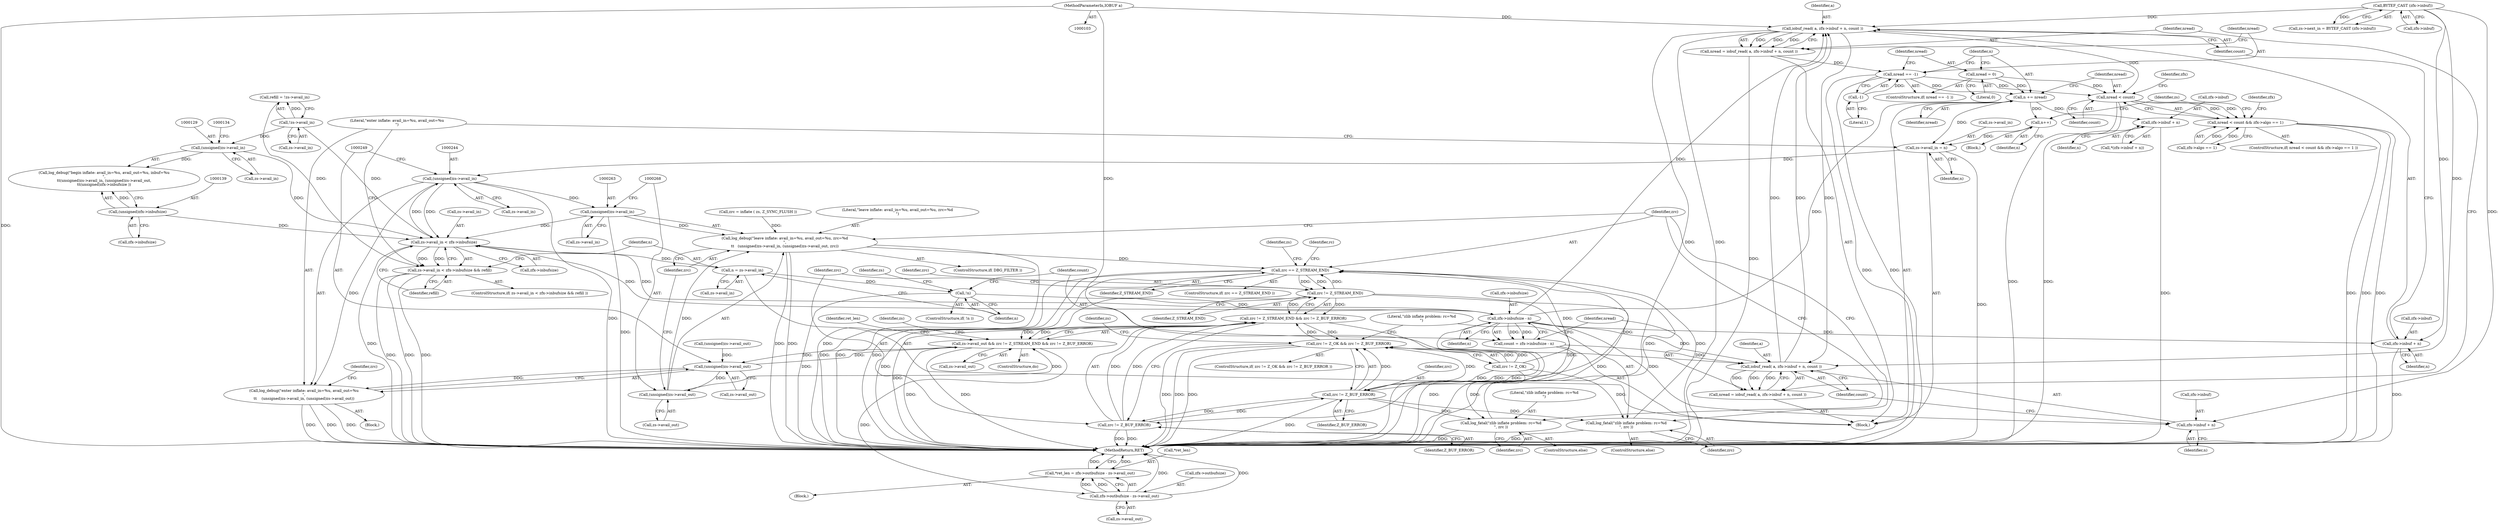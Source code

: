 digraph "0_gnupg_014b2103fcb12f261135e3954f26e9e07b39e342@API" {
"1000191" [label="(Call,iobuf_read( a, zfx->inbuf + n, count ))"];
"1000181" [label="(Call,iobuf_read( a, zfx->inbuf + n, count ))"];
"1000191" [label="(Call,iobuf_read( a, zfx->inbuf + n, count ))"];
"1000106" [label="(MethodParameterIn,IOBUF a)"];
"1000168" [label="(Call,BYTEF_CAST (zfx->inbuf))"];
"1000174" [label="(Call,zfx->inbufsize - n)"];
"1000147" [label="(Call,zs->avail_in < zfx->inbufsize)"];
"1000128" [label="(Call,(unsigned)zs->avail_in)"];
"1000120" [label="(Call,!zs->avail_in)"];
"1000243" [label="(Call,(unsigned)zs->avail_in)"];
"1000236" [label="(Call,zs->avail_in = n)"];
"1000234" [label="(Call,n++)"];
"1000207" [label="(Call,n += nread)"];
"1000200" [label="(Call,nread == -1)"];
"1000189" [label="(Call,nread = iobuf_read( a, zfx->inbuf + n, count ))"];
"1000202" [label="(Call,-1)"];
"1000204" [label="(Call,nread = 0)"];
"1000262" [label="(Call,(unsigned)zs->avail_in)"];
"1000138" [label="(Call,(unsigned)zfx->inbufsize)"];
"1000162" [label="(Call,!n)"];
"1000156" [label="(Call,n = zs->avail_in)"];
"1000172" [label="(Call,count = zfx->inbufsize - n)"];
"1000179" [label="(Call,nread = iobuf_read( a, zfx->inbuf + n, count ))"];
"1000223" [label="(Call,zfx->inbuf + n)"];
"1000146" [label="(Call,zs->avail_in < zfx->inbufsize && refill)"];
"1000183" [label="(Call,zfx->inbuf + n)"];
"1000193" [label="(Call,zfx->inbuf + n)"];
"1000241" [label="(Call,log_debug(\"enter inflate: avail_in=%u, avail_out=%u\n\",\n\t\t    (unsigned)zs->avail_in, (unsigned)zs->avail_out))"];
"1000260" [label="(Call,log_debug(\"leave inflate: avail_in=%u, avail_out=%u, zrc=%d\n\",\n\t\t   (unsigned)zs->avail_in, (unsigned)zs->avail_out, zrc))"];
"1000301" [label="(Call,zrc == Z_STREAM_END)"];
"1000313" [label="(Call,zrc != Z_STREAM_END)"];
"1000312" [label="(Call,zrc != Z_STREAM_END && zrc != Z_BUF_ERROR)"];
"1000275" [label="(Call,zrc != Z_OK && zrc != Z_BUF_ERROR)"];
"1000308" [label="(Call,zs->avail_out && zrc != Z_STREAM_END && zrc != Z_BUF_ERROR)"];
"1000248" [label="(Call,(unsigned)zs->avail_out)"];
"1000267" [label="(Call,(unsigned)zs->avail_out)"];
"1000322" [label="(Call,zfx->outbufsize - zs->avail_out)"];
"1000319" [label="(Call,*ret_len = zfx->outbufsize - zs->avail_out)"];
"1000316" [label="(Call,zrc != Z_BUF_ERROR)"];
"1000279" [label="(Call,zrc != Z_BUF_ERROR)"];
"1000293" [label="(Call,log_fatal(\"zlib inflate problem: rc=%d\n\", zrc ))"];
"1000297" [label="(Call,log_fatal(\"zlib inflate problem: rc=%d\n\", zrc ))"];
"1000212" [label="(Call,nread < count)"];
"1000211" [label="(Call,nread < count && zfx->algo == 1)"];
"1000157" [label="(Identifier,n)"];
"1000298" [label="(Literal,\"zlib inflate problem: rc=%d\n\")"];
"1000148" [label="(Call,zs->avail_in)"];
"1000179" [label="(Call,nread = iobuf_read( a, zfx->inbuf + n, count ))"];
"1000227" [label="(Identifier,n)"];
"1000303" [label="(Identifier,Z_STREAM_END)"];
"1000317" [label="(Identifier,zrc)"];
"1000133" [label="(Call,(unsigned)zs->avail_out)"];
"1000193" [label="(Call,zfx->inbuf + n)"];
"1000174" [label="(Call,zfx->inbufsize - n)"];
"1000309" [label="(Call,zs->avail_out)"];
"1000272" [label="(Identifier,zrc)"];
"1000322" [label="(Call,zfx->outbufsize - zs->avail_out)"];
"1000275" [label="(Call,zrc != Z_OK && zrc != Z_BUF_ERROR)"];
"1000235" [label="(Identifier,n)"];
"1000209" [label="(Identifier,nread)"];
"1000320" [label="(Call,*ret_len)"];
"1000147" [label="(Call,zs->avail_in < zfx->inbufsize)"];
"1000194" [label="(Call,zfx->inbuf)"];
"1000208" [label="(Identifier,n)"];
"1000118" [label="(Call,refill = !zs->avail_in)"];
"1000173" [label="(Identifier,count)"];
"1000108" [label="(Block,)"];
"1000182" [label="(Identifier,a)"];
"1000190" [label="(Identifier,nread)"];
"1000223" [label="(Call,zfx->inbuf + n)"];
"1000162" [label="(Call,!n)"];
"1000126" [label="(Call,log_debug(\"begin inflate: avail_in=%u, avail_out=%u, inbuf=%u\n\",\n\t\t(unsigned)zs->avail_in, (unsigned)zs->avail_out,\n\t\t(unsigned)zfx->inbufsize ))"];
"1000138" [label="(Call,(unsigned)zfx->inbufsize)"];
"1000294" [label="(Literal,\"zlib inflate problem: rc=%d\n\")"];
"1000321" [label="(Identifier,ret_len)"];
"1000169" [label="(Call,zfx->inbuf)"];
"1000217" [label="(Identifier,zfx)"];
"1000260" [label="(Call,log_debug(\"leave inflate: avail_in=%u, avail_out=%u, zrc=%d\n\",\n\t\t   (unsigned)zs->avail_in, (unsigned)zs->avail_out, zrc))"];
"1000315" [label="(Identifier,Z_STREAM_END)"];
"1000285" [label="(Identifier,zs)"];
"1000245" [label="(Call,zs->avail_in)"];
"1000204" [label="(Call,nread = 0)"];
"1000262" [label="(Call,(unsigned)zs->avail_in)"];
"1000161" [label="(ControlStructure,if( !n ))"];
"1000215" [label="(Call,zfx->algo == 1)"];
"1000181" [label="(Call,iobuf_read( a, zfx->inbuf + n, count ))"];
"1000212" [label="(Call,nread < count)"];
"1000191" [label="(Call,iobuf_read( a, zfx->inbuf + n, count ))"];
"1000261" [label="(Literal,\"leave inflate: avail_in=%u, avail_out=%u, zrc=%d\n\")"];
"1000296" [label="(ControlStructure,else)"];
"1000281" [label="(Identifier,Z_BUF_ERROR)"];
"1000295" [label="(Identifier,zrc)"];
"1000225" [label="(Identifier,zfx)"];
"1000164" [label="(Call,zs->next_in = BYTEF_CAST (zfx->inbuf))"];
"1000318" [label="(Identifier,Z_BUF_ERROR)"];
"1000237" [label="(Call,zs->avail_in)"];
"1000156" [label="(Call,n = zs->avail_in)"];
"1000203" [label="(Literal,1)"];
"1000192" [label="(Identifier,a)"];
"1000205" [label="(Identifier,nread)"];
"1000264" [label="(Call,zs->avail_in)"];
"1000140" [label="(Call,zfx->inbufsize)"];
"1000236" [label="(Call,zs->avail_in = n)"];
"1000158" [label="(Call,zs->avail_in)"];
"1000242" [label="(Literal,\"enter inflate: avail_in=%u, avail_out=%u\n\")"];
"1000202" [label="(Call,-1)"];
"1000155" [label="(Block,)"];
"1000149" [label="(Identifier,zs)"];
"1000210" [label="(ControlStructure,if( nread < count && zfx->algo == 1 ))"];
"1000154" [label="(Identifier,refill)"];
"1000130" [label="(Call,zs->avail_in)"];
"1000258" [label="(ControlStructure,if( DBG_FILTER ))"];
"1000180" [label="(Identifier,nread)"];
"1000201" [label="(Identifier,nread)"];
"1000143" [label="(ControlStructure,do)"];
"1000146" [label="(Call,zs->avail_in < zfx->inbufsize && refill)"];
"1000151" [label="(Call,zfx->inbufsize)"];
"1000214" [label="(Identifier,count)"];
"1000312" [label="(Call,zrc != Z_STREAM_END && zrc != Z_BUF_ERROR)"];
"1000316" [label="(Call,zrc != Z_BUF_ERROR)"];
"1000240" [label="(Identifier,n)"];
"1000243" [label="(Call,(unsigned)zs->avail_in)"];
"1000314" [label="(Identifier,zrc)"];
"1000120" [label="(Call,!zs->avail_in)"];
"1000248" [label="(Call,(unsigned)zs->avail_out)"];
"1000297" [label="(Call,log_fatal(\"zlib inflate problem: rc=%d\n\", zrc ))"];
"1000326" [label="(Call,zs->avail_out)"];
"1000189" [label="(Call,nread = iobuf_read( a, zfx->inbuf + n, count ))"];
"1000305" [label="(Identifier,rc)"];
"1000198" [label="(Identifier,count)"];
"1000163" [label="(Identifier,n)"];
"1000301" [label="(Call,zrc == Z_STREAM_END)"];
"1000302" [label="(Identifier,zrc)"];
"1000238" [label="(Identifier,zs)"];
"1000121" [label="(Call,zs->avail_in)"];
"1000280" [label="(Identifier,zrc)"];
"1000183" [label="(Call,zfx->inbuf + n)"];
"1000267" [label="(Call,(unsigned)zs->avail_out)"];
"1000300" [label="(ControlStructure,if( zrc == Z_STREAM_END ))"];
"1000299" [label="(Identifier,zrc)"];
"1000323" [label="(Call,zfx->outbufsize)"];
"1000206" [label="(Literal,0)"];
"1000128" [label="(Call,(unsigned)zs->avail_in)"];
"1000106" [label="(MethodParameterIn,IOBUF a)"];
"1000211" [label="(Call,nread < count && zfx->algo == 1)"];
"1000241" [label="(Call,log_debug(\"enter inflate: avail_in=%u, avail_out=%u\n\",\n\t\t    (unsigned)zs->avail_in, (unsigned)zs->avail_out))"];
"1000166" [label="(Identifier,zs)"];
"1000292" [label="(ControlStructure,else)"];
"1000184" [label="(Call,zfx->inbuf)"];
"1000329" [label="(MethodReturn,RET)"];
"1000213" [label="(Identifier,nread)"];
"1000172" [label="(Call,count = zfx->inbufsize - n)"];
"1000224" [label="(Call,zfx->inbuf)"];
"1000279" [label="(Call,zrc != Z_BUF_ERROR)"];
"1000274" [label="(ControlStructure,if( zrc != Z_OK && zrc != Z_BUF_ERROR ))"];
"1000145" [label="(ControlStructure,if( zs->avail_in < zfx->inbufsize && refill ))"];
"1000178" [label="(Identifier,n)"];
"1000199" [label="(ControlStructure,if( nread == -1 ))"];
"1000144" [label="(Block,)"];
"1000188" [label="(Identifier,count)"];
"1000234" [label="(Call,n++)"];
"1000187" [label="(Identifier,n)"];
"1000276" [label="(Call,zrc != Z_OK)"];
"1000220" [label="(Block,)"];
"1000200" [label="(Call,nread == -1)"];
"1000313" [label="(Call,zrc != Z_STREAM_END)"];
"1000310" [label="(Identifier,zs)"];
"1000207" [label="(Call,n += nread)"];
"1000293" [label="(Call,log_fatal(\"zlib inflate problem: rc=%d\n\", zrc ))"];
"1000175" [label="(Call,zfx->inbufsize)"];
"1000253" [label="(Call,zrc = inflate ( zs, Z_SYNC_FLUSH ))"];
"1000197" [label="(Identifier,n)"];
"1000222" [label="(Call,*(zfx->inbuf + n))"];
"1000168" [label="(Call,BYTEF_CAST (zfx->inbuf))"];
"1000250" [label="(Call,zs->avail_out)"];
"1000269" [label="(Call,zs->avail_out)"];
"1000319" [label="(Call,*ret_len = zfx->outbufsize - zs->avail_out)"];
"1000254" [label="(Identifier,zrc)"];
"1000308" [label="(Call,zs->avail_out && zrc != Z_STREAM_END && zrc != Z_BUF_ERROR)"];
"1000191" -> "1000189"  [label="AST: "];
"1000191" -> "1000198"  [label="CFG: "];
"1000192" -> "1000191"  [label="AST: "];
"1000193" -> "1000191"  [label="AST: "];
"1000198" -> "1000191"  [label="AST: "];
"1000189" -> "1000191"  [label="CFG: "];
"1000191" -> "1000329"  [label="DDG: "];
"1000191" -> "1000329"  [label="DDG: "];
"1000191" -> "1000181"  [label="DDG: "];
"1000191" -> "1000189"  [label="DDG: "];
"1000191" -> "1000189"  [label="DDG: "];
"1000191" -> "1000189"  [label="DDG: "];
"1000181" -> "1000191"  [label="DDG: "];
"1000181" -> "1000191"  [label="DDG: "];
"1000106" -> "1000191"  [label="DDG: "];
"1000168" -> "1000191"  [label="DDG: "];
"1000174" -> "1000191"  [label="DDG: "];
"1000191" -> "1000212"  [label="DDG: "];
"1000181" -> "1000179"  [label="AST: "];
"1000181" -> "1000188"  [label="CFG: "];
"1000182" -> "1000181"  [label="AST: "];
"1000183" -> "1000181"  [label="AST: "];
"1000188" -> "1000181"  [label="AST: "];
"1000179" -> "1000181"  [label="CFG: "];
"1000181" -> "1000179"  [label="DDG: "];
"1000181" -> "1000179"  [label="DDG: "];
"1000181" -> "1000179"  [label="DDG: "];
"1000106" -> "1000181"  [label="DDG: "];
"1000168" -> "1000181"  [label="DDG: "];
"1000174" -> "1000181"  [label="DDG: "];
"1000172" -> "1000181"  [label="DDG: "];
"1000106" -> "1000103"  [label="AST: "];
"1000106" -> "1000329"  [label="DDG: "];
"1000168" -> "1000164"  [label="AST: "];
"1000168" -> "1000169"  [label="CFG: "];
"1000169" -> "1000168"  [label="AST: "];
"1000164" -> "1000168"  [label="CFG: "];
"1000168" -> "1000164"  [label="DDG: "];
"1000168" -> "1000183"  [label="DDG: "];
"1000168" -> "1000193"  [label="DDG: "];
"1000174" -> "1000172"  [label="AST: "];
"1000174" -> "1000178"  [label="CFG: "];
"1000175" -> "1000174"  [label="AST: "];
"1000178" -> "1000174"  [label="AST: "];
"1000172" -> "1000174"  [label="CFG: "];
"1000174" -> "1000329"  [label="DDG: "];
"1000174" -> "1000147"  [label="DDG: "];
"1000174" -> "1000172"  [label="DDG: "];
"1000174" -> "1000172"  [label="DDG: "];
"1000147" -> "1000174"  [label="DDG: "];
"1000162" -> "1000174"  [label="DDG: "];
"1000174" -> "1000183"  [label="DDG: "];
"1000174" -> "1000193"  [label="DDG: "];
"1000174" -> "1000207"  [label="DDG: "];
"1000147" -> "1000146"  [label="AST: "];
"1000147" -> "1000151"  [label="CFG: "];
"1000148" -> "1000147"  [label="AST: "];
"1000151" -> "1000147"  [label="AST: "];
"1000154" -> "1000147"  [label="CFG: "];
"1000146" -> "1000147"  [label="CFG: "];
"1000147" -> "1000329"  [label="DDG: "];
"1000147" -> "1000146"  [label="DDG: "];
"1000147" -> "1000146"  [label="DDG: "];
"1000128" -> "1000147"  [label="DDG: "];
"1000243" -> "1000147"  [label="DDG: "];
"1000262" -> "1000147"  [label="DDG: "];
"1000120" -> "1000147"  [label="DDG: "];
"1000138" -> "1000147"  [label="DDG: "];
"1000147" -> "1000156"  [label="DDG: "];
"1000147" -> "1000243"  [label="DDG: "];
"1000128" -> "1000126"  [label="AST: "];
"1000128" -> "1000130"  [label="CFG: "];
"1000129" -> "1000128"  [label="AST: "];
"1000130" -> "1000128"  [label="AST: "];
"1000134" -> "1000128"  [label="CFG: "];
"1000128" -> "1000126"  [label="DDG: "];
"1000120" -> "1000128"  [label="DDG: "];
"1000120" -> "1000118"  [label="AST: "];
"1000120" -> "1000121"  [label="CFG: "];
"1000121" -> "1000120"  [label="AST: "];
"1000118" -> "1000120"  [label="CFG: "];
"1000120" -> "1000118"  [label="DDG: "];
"1000243" -> "1000241"  [label="AST: "];
"1000243" -> "1000245"  [label="CFG: "];
"1000244" -> "1000243"  [label="AST: "];
"1000245" -> "1000243"  [label="AST: "];
"1000249" -> "1000243"  [label="CFG: "];
"1000243" -> "1000329"  [label="DDG: "];
"1000243" -> "1000241"  [label="DDG: "];
"1000236" -> "1000243"  [label="DDG: "];
"1000243" -> "1000262"  [label="DDG: "];
"1000236" -> "1000155"  [label="AST: "];
"1000236" -> "1000240"  [label="CFG: "];
"1000237" -> "1000236"  [label="AST: "];
"1000240" -> "1000236"  [label="AST: "];
"1000242" -> "1000236"  [label="CFG: "];
"1000236" -> "1000329"  [label="DDG: "];
"1000234" -> "1000236"  [label="DDG: "];
"1000207" -> "1000236"  [label="DDG: "];
"1000234" -> "1000220"  [label="AST: "];
"1000234" -> "1000235"  [label="CFG: "];
"1000235" -> "1000234"  [label="AST: "];
"1000238" -> "1000234"  [label="CFG: "];
"1000207" -> "1000234"  [label="DDG: "];
"1000207" -> "1000155"  [label="AST: "];
"1000207" -> "1000209"  [label="CFG: "];
"1000208" -> "1000207"  [label="AST: "];
"1000209" -> "1000207"  [label="AST: "];
"1000213" -> "1000207"  [label="CFG: "];
"1000200" -> "1000207"  [label="DDG: "];
"1000204" -> "1000207"  [label="DDG: "];
"1000207" -> "1000223"  [label="DDG: "];
"1000200" -> "1000199"  [label="AST: "];
"1000200" -> "1000202"  [label="CFG: "];
"1000201" -> "1000200"  [label="AST: "];
"1000202" -> "1000200"  [label="AST: "];
"1000205" -> "1000200"  [label="CFG: "];
"1000208" -> "1000200"  [label="CFG: "];
"1000200" -> "1000329"  [label="DDG: "];
"1000200" -> "1000329"  [label="DDG: "];
"1000189" -> "1000200"  [label="DDG: "];
"1000202" -> "1000200"  [label="DDG: "];
"1000200" -> "1000212"  [label="DDG: "];
"1000189" -> "1000155"  [label="AST: "];
"1000190" -> "1000189"  [label="AST: "];
"1000201" -> "1000189"  [label="CFG: "];
"1000189" -> "1000329"  [label="DDG: "];
"1000202" -> "1000203"  [label="CFG: "];
"1000203" -> "1000202"  [label="AST: "];
"1000204" -> "1000199"  [label="AST: "];
"1000204" -> "1000206"  [label="CFG: "];
"1000205" -> "1000204"  [label="AST: "];
"1000206" -> "1000204"  [label="AST: "];
"1000208" -> "1000204"  [label="CFG: "];
"1000204" -> "1000212"  [label="DDG: "];
"1000262" -> "1000260"  [label="AST: "];
"1000262" -> "1000264"  [label="CFG: "];
"1000263" -> "1000262"  [label="AST: "];
"1000264" -> "1000262"  [label="AST: "];
"1000268" -> "1000262"  [label="CFG: "];
"1000262" -> "1000329"  [label="DDG: "];
"1000262" -> "1000260"  [label="DDG: "];
"1000138" -> "1000126"  [label="AST: "];
"1000138" -> "1000140"  [label="CFG: "];
"1000139" -> "1000138"  [label="AST: "];
"1000140" -> "1000138"  [label="AST: "];
"1000126" -> "1000138"  [label="CFG: "];
"1000138" -> "1000126"  [label="DDG: "];
"1000162" -> "1000161"  [label="AST: "];
"1000162" -> "1000163"  [label="CFG: "];
"1000163" -> "1000162"  [label="AST: "];
"1000166" -> "1000162"  [label="CFG: "];
"1000173" -> "1000162"  [label="CFG: "];
"1000162" -> "1000329"  [label="DDG: "];
"1000156" -> "1000162"  [label="DDG: "];
"1000156" -> "1000155"  [label="AST: "];
"1000156" -> "1000158"  [label="CFG: "];
"1000157" -> "1000156"  [label="AST: "];
"1000158" -> "1000156"  [label="AST: "];
"1000163" -> "1000156"  [label="CFG: "];
"1000172" -> "1000155"  [label="AST: "];
"1000173" -> "1000172"  [label="AST: "];
"1000180" -> "1000172"  [label="CFG: "];
"1000172" -> "1000329"  [label="DDG: "];
"1000179" -> "1000155"  [label="AST: "];
"1000180" -> "1000179"  [label="AST: "];
"1000190" -> "1000179"  [label="CFG: "];
"1000223" -> "1000222"  [label="AST: "];
"1000223" -> "1000227"  [label="CFG: "];
"1000224" -> "1000223"  [label="AST: "];
"1000227" -> "1000223"  [label="AST: "];
"1000222" -> "1000223"  [label="CFG: "];
"1000223" -> "1000329"  [label="DDG: "];
"1000146" -> "1000145"  [label="AST: "];
"1000146" -> "1000154"  [label="CFG: "];
"1000154" -> "1000146"  [label="AST: "];
"1000157" -> "1000146"  [label="CFG: "];
"1000242" -> "1000146"  [label="CFG: "];
"1000146" -> "1000329"  [label="DDG: "];
"1000146" -> "1000329"  [label="DDG: "];
"1000146" -> "1000329"  [label="DDG: "];
"1000118" -> "1000146"  [label="DDG: "];
"1000183" -> "1000187"  [label="CFG: "];
"1000184" -> "1000183"  [label="AST: "];
"1000187" -> "1000183"  [label="AST: "];
"1000188" -> "1000183"  [label="CFG: "];
"1000193" -> "1000197"  [label="CFG: "];
"1000194" -> "1000193"  [label="AST: "];
"1000197" -> "1000193"  [label="AST: "];
"1000198" -> "1000193"  [label="CFG: "];
"1000193" -> "1000329"  [label="DDG: "];
"1000241" -> "1000144"  [label="AST: "];
"1000241" -> "1000248"  [label="CFG: "];
"1000242" -> "1000241"  [label="AST: "];
"1000248" -> "1000241"  [label="AST: "];
"1000254" -> "1000241"  [label="CFG: "];
"1000241" -> "1000329"  [label="DDG: "];
"1000241" -> "1000329"  [label="DDG: "];
"1000241" -> "1000329"  [label="DDG: "];
"1000248" -> "1000241"  [label="DDG: "];
"1000260" -> "1000258"  [label="AST: "];
"1000260" -> "1000272"  [label="CFG: "];
"1000261" -> "1000260"  [label="AST: "];
"1000267" -> "1000260"  [label="AST: "];
"1000272" -> "1000260"  [label="AST: "];
"1000302" -> "1000260"  [label="CFG: "];
"1000260" -> "1000329"  [label="DDG: "];
"1000260" -> "1000329"  [label="DDG: "];
"1000260" -> "1000329"  [label="DDG: "];
"1000267" -> "1000260"  [label="DDG: "];
"1000253" -> "1000260"  [label="DDG: "];
"1000260" -> "1000301"  [label="DDG: "];
"1000301" -> "1000300"  [label="AST: "];
"1000301" -> "1000303"  [label="CFG: "];
"1000302" -> "1000301"  [label="AST: "];
"1000303" -> "1000301"  [label="AST: "];
"1000310" -> "1000301"  [label="CFG: "];
"1000305" -> "1000301"  [label="CFG: "];
"1000301" -> "1000329"  [label="DDG: "];
"1000301" -> "1000329"  [label="DDG: "];
"1000301" -> "1000329"  [label="DDG: "];
"1000279" -> "1000301"  [label="DDG: "];
"1000297" -> "1000301"  [label="DDG: "];
"1000293" -> "1000301"  [label="DDG: "];
"1000276" -> "1000301"  [label="DDG: "];
"1000313" -> "1000301"  [label="DDG: "];
"1000301" -> "1000313"  [label="DDG: "];
"1000301" -> "1000313"  [label="DDG: "];
"1000313" -> "1000312"  [label="AST: "];
"1000313" -> "1000315"  [label="CFG: "];
"1000314" -> "1000313"  [label="AST: "];
"1000315" -> "1000313"  [label="AST: "];
"1000317" -> "1000313"  [label="CFG: "];
"1000312" -> "1000313"  [label="CFG: "];
"1000313" -> "1000329"  [label="DDG: "];
"1000313" -> "1000329"  [label="DDG: "];
"1000313" -> "1000312"  [label="DDG: "];
"1000313" -> "1000312"  [label="DDG: "];
"1000313" -> "1000316"  [label="DDG: "];
"1000312" -> "1000308"  [label="AST: "];
"1000312" -> "1000316"  [label="CFG: "];
"1000316" -> "1000312"  [label="AST: "];
"1000308" -> "1000312"  [label="CFG: "];
"1000312" -> "1000329"  [label="DDG: "];
"1000312" -> "1000329"  [label="DDG: "];
"1000312" -> "1000275"  [label="DDG: "];
"1000312" -> "1000308"  [label="DDG: "];
"1000312" -> "1000308"  [label="DDG: "];
"1000275" -> "1000312"  [label="DDG: "];
"1000316" -> "1000312"  [label="DDG: "];
"1000316" -> "1000312"  [label="DDG: "];
"1000275" -> "1000274"  [label="AST: "];
"1000275" -> "1000276"  [label="CFG: "];
"1000275" -> "1000279"  [label="CFG: "];
"1000276" -> "1000275"  [label="AST: "];
"1000279" -> "1000275"  [label="AST: "];
"1000285" -> "1000275"  [label="CFG: "];
"1000298" -> "1000275"  [label="CFG: "];
"1000275" -> "1000329"  [label="DDG: "];
"1000275" -> "1000329"  [label="DDG: "];
"1000275" -> "1000329"  [label="DDG: "];
"1000276" -> "1000275"  [label="DDG: "];
"1000276" -> "1000275"  [label="DDG: "];
"1000279" -> "1000275"  [label="DDG: "];
"1000279" -> "1000275"  [label="DDG: "];
"1000308" -> "1000143"  [label="AST: "];
"1000308" -> "1000309"  [label="CFG: "];
"1000309" -> "1000308"  [label="AST: "];
"1000149" -> "1000308"  [label="CFG: "];
"1000321" -> "1000308"  [label="CFG: "];
"1000308" -> "1000329"  [label="DDG: "];
"1000308" -> "1000329"  [label="DDG: "];
"1000308" -> "1000248"  [label="DDG: "];
"1000267" -> "1000308"  [label="DDG: "];
"1000248" -> "1000308"  [label="DDG: "];
"1000308" -> "1000322"  [label="DDG: "];
"1000248" -> "1000250"  [label="CFG: "];
"1000249" -> "1000248"  [label="AST: "];
"1000250" -> "1000248"  [label="AST: "];
"1000133" -> "1000248"  [label="DDG: "];
"1000248" -> "1000267"  [label="DDG: "];
"1000267" -> "1000269"  [label="CFG: "];
"1000268" -> "1000267"  [label="AST: "];
"1000269" -> "1000267"  [label="AST: "];
"1000272" -> "1000267"  [label="CFG: "];
"1000322" -> "1000319"  [label="AST: "];
"1000322" -> "1000326"  [label="CFG: "];
"1000323" -> "1000322"  [label="AST: "];
"1000326" -> "1000322"  [label="AST: "];
"1000319" -> "1000322"  [label="CFG: "];
"1000322" -> "1000329"  [label="DDG: "];
"1000322" -> "1000329"  [label="DDG: "];
"1000322" -> "1000319"  [label="DDG: "];
"1000322" -> "1000319"  [label="DDG: "];
"1000319" -> "1000108"  [label="AST: "];
"1000320" -> "1000319"  [label="AST: "];
"1000329" -> "1000319"  [label="CFG: "];
"1000319" -> "1000329"  [label="DDG: "];
"1000319" -> "1000329"  [label="DDG: "];
"1000316" -> "1000318"  [label="CFG: "];
"1000317" -> "1000316"  [label="AST: "];
"1000318" -> "1000316"  [label="AST: "];
"1000316" -> "1000329"  [label="DDG: "];
"1000316" -> "1000329"  [label="DDG: "];
"1000316" -> "1000279"  [label="DDG: "];
"1000279" -> "1000316"  [label="DDG: "];
"1000279" -> "1000281"  [label="CFG: "];
"1000280" -> "1000279"  [label="AST: "];
"1000281" -> "1000279"  [label="AST: "];
"1000279" -> "1000329"  [label="DDG: "];
"1000276" -> "1000279"  [label="DDG: "];
"1000279" -> "1000293"  [label="DDG: "];
"1000279" -> "1000297"  [label="DDG: "];
"1000293" -> "1000292"  [label="AST: "];
"1000293" -> "1000295"  [label="CFG: "];
"1000294" -> "1000293"  [label="AST: "];
"1000295" -> "1000293"  [label="AST: "];
"1000302" -> "1000293"  [label="CFG: "];
"1000293" -> "1000329"  [label="DDG: "];
"1000276" -> "1000293"  [label="DDG: "];
"1000297" -> "1000296"  [label="AST: "];
"1000297" -> "1000299"  [label="CFG: "];
"1000298" -> "1000297"  [label="AST: "];
"1000299" -> "1000297"  [label="AST: "];
"1000302" -> "1000297"  [label="CFG: "];
"1000297" -> "1000329"  [label="DDG: "];
"1000276" -> "1000297"  [label="DDG: "];
"1000212" -> "1000211"  [label="AST: "];
"1000212" -> "1000214"  [label="CFG: "];
"1000213" -> "1000212"  [label="AST: "];
"1000214" -> "1000212"  [label="AST: "];
"1000217" -> "1000212"  [label="CFG: "];
"1000211" -> "1000212"  [label="CFG: "];
"1000212" -> "1000329"  [label="DDG: "];
"1000212" -> "1000329"  [label="DDG: "];
"1000212" -> "1000211"  [label="DDG: "];
"1000212" -> "1000211"  [label="DDG: "];
"1000211" -> "1000210"  [label="AST: "];
"1000211" -> "1000215"  [label="CFG: "];
"1000215" -> "1000211"  [label="AST: "];
"1000225" -> "1000211"  [label="CFG: "];
"1000238" -> "1000211"  [label="CFG: "];
"1000211" -> "1000329"  [label="DDG: "];
"1000211" -> "1000329"  [label="DDG: "];
"1000211" -> "1000329"  [label="DDG: "];
"1000215" -> "1000211"  [label="DDG: "];
"1000215" -> "1000211"  [label="DDG: "];
}

